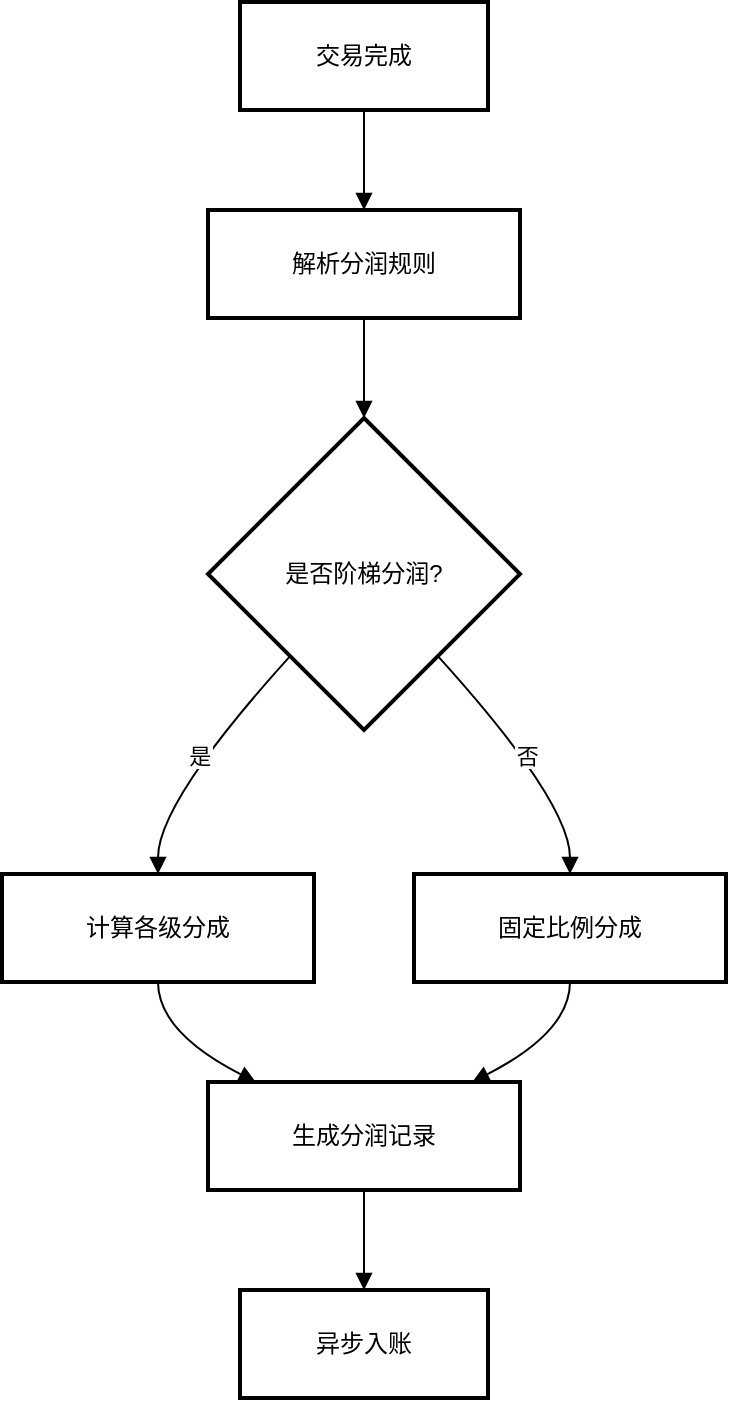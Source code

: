 <mxfile version="26.1.0">
  <diagram name="第 1 页" id="97CK49l0eulXMXR-3Sg9">
    <mxGraphModel dx="1242" dy="785" grid="1" gridSize="10" guides="1" tooltips="1" connect="1" arrows="1" fold="1" page="1" pageScale="1" pageWidth="827" pageHeight="1169" math="0" shadow="0">
      <root>
        <mxCell id="0" />
        <mxCell id="1" parent="0" />
        <mxCell id="c6KUkgTaXZP8ZvBxN8o3-1" value="交易完成" style="whiteSpace=wrap;strokeWidth=2;" vertex="1" parent="1">
          <mxGeometry x="139" y="20" width="124" height="54" as="geometry" />
        </mxCell>
        <mxCell id="c6KUkgTaXZP8ZvBxN8o3-2" value="解析分润规则" style="whiteSpace=wrap;strokeWidth=2;" vertex="1" parent="1">
          <mxGeometry x="123" y="124" width="156" height="54" as="geometry" />
        </mxCell>
        <mxCell id="c6KUkgTaXZP8ZvBxN8o3-3" value="是否阶梯分润?" style="rhombus;strokeWidth=2;whiteSpace=wrap;" vertex="1" parent="1">
          <mxGeometry x="123" y="228" width="156" height="156" as="geometry" />
        </mxCell>
        <mxCell id="c6KUkgTaXZP8ZvBxN8o3-4" value="计算各级分成" style="whiteSpace=wrap;strokeWidth=2;" vertex="1" parent="1">
          <mxGeometry x="20" y="456" width="156" height="54" as="geometry" />
        </mxCell>
        <mxCell id="c6KUkgTaXZP8ZvBxN8o3-5" value="固定比例分成" style="whiteSpace=wrap;strokeWidth=2;" vertex="1" parent="1">
          <mxGeometry x="226" y="456" width="156" height="54" as="geometry" />
        </mxCell>
        <mxCell id="c6KUkgTaXZP8ZvBxN8o3-6" value="生成分润记录" style="whiteSpace=wrap;strokeWidth=2;" vertex="1" parent="1">
          <mxGeometry x="123" y="560" width="156" height="54" as="geometry" />
        </mxCell>
        <mxCell id="c6KUkgTaXZP8ZvBxN8o3-7" value="异步入账" style="whiteSpace=wrap;strokeWidth=2;" vertex="1" parent="1">
          <mxGeometry x="139" y="664" width="124" height="54" as="geometry" />
        </mxCell>
        <mxCell id="c6KUkgTaXZP8ZvBxN8o3-8" value="" style="curved=1;startArrow=none;endArrow=block;exitX=0.5;exitY=1;entryX=0.5;entryY=0;rounded=0;" edge="1" parent="1" source="c6KUkgTaXZP8ZvBxN8o3-1" target="c6KUkgTaXZP8ZvBxN8o3-2">
          <mxGeometry relative="1" as="geometry">
            <Array as="points" />
          </mxGeometry>
        </mxCell>
        <mxCell id="c6KUkgTaXZP8ZvBxN8o3-9" value="" style="curved=1;startArrow=none;endArrow=block;exitX=0.5;exitY=1;entryX=0.5;entryY=0;rounded=0;" edge="1" parent="1" source="c6KUkgTaXZP8ZvBxN8o3-2" target="c6KUkgTaXZP8ZvBxN8o3-3">
          <mxGeometry relative="1" as="geometry">
            <Array as="points" />
          </mxGeometry>
        </mxCell>
        <mxCell id="c6KUkgTaXZP8ZvBxN8o3-10" value="是" style="curved=1;startArrow=none;endArrow=block;exitX=0.05;exitY=1;entryX=0.5;entryY=0.01;rounded=0;" edge="1" parent="1" source="c6KUkgTaXZP8ZvBxN8o3-3" target="c6KUkgTaXZP8ZvBxN8o3-4">
          <mxGeometry relative="1" as="geometry">
            <Array as="points">
              <mxPoint x="98" y="420" />
            </Array>
          </mxGeometry>
        </mxCell>
        <mxCell id="c6KUkgTaXZP8ZvBxN8o3-11" value="否" style="curved=1;startArrow=none;endArrow=block;exitX=0.95;exitY=1;entryX=0.5;entryY=0.01;rounded=0;" edge="1" parent="1" source="c6KUkgTaXZP8ZvBxN8o3-3" target="c6KUkgTaXZP8ZvBxN8o3-5">
          <mxGeometry relative="1" as="geometry">
            <Array as="points">
              <mxPoint x="304" y="420" />
            </Array>
          </mxGeometry>
        </mxCell>
        <mxCell id="c6KUkgTaXZP8ZvBxN8o3-12" value="" style="curved=1;startArrow=none;endArrow=block;exitX=0.5;exitY=1.01;entryX=0.16;entryY=0.01;rounded=0;" edge="1" parent="1" source="c6KUkgTaXZP8ZvBxN8o3-4" target="c6KUkgTaXZP8ZvBxN8o3-6">
          <mxGeometry relative="1" as="geometry">
            <Array as="points">
              <mxPoint x="98" y="535" />
            </Array>
          </mxGeometry>
        </mxCell>
        <mxCell id="c6KUkgTaXZP8ZvBxN8o3-13" value="" style="curved=1;startArrow=none;endArrow=block;exitX=0.5;exitY=1.01;entryX=0.84;entryY=0.01;rounded=0;" edge="1" parent="1" source="c6KUkgTaXZP8ZvBxN8o3-5" target="c6KUkgTaXZP8ZvBxN8o3-6">
          <mxGeometry relative="1" as="geometry">
            <Array as="points">
              <mxPoint x="304" y="535" />
            </Array>
          </mxGeometry>
        </mxCell>
        <mxCell id="c6KUkgTaXZP8ZvBxN8o3-14" value="" style="curved=1;startArrow=none;endArrow=block;exitX=0.5;exitY=1.01;entryX=0.5;entryY=0.01;rounded=0;" edge="1" parent="1" source="c6KUkgTaXZP8ZvBxN8o3-6" target="c6KUkgTaXZP8ZvBxN8o3-7">
          <mxGeometry relative="1" as="geometry">
            <Array as="points" />
          </mxGeometry>
        </mxCell>
      </root>
    </mxGraphModel>
  </diagram>
</mxfile>
